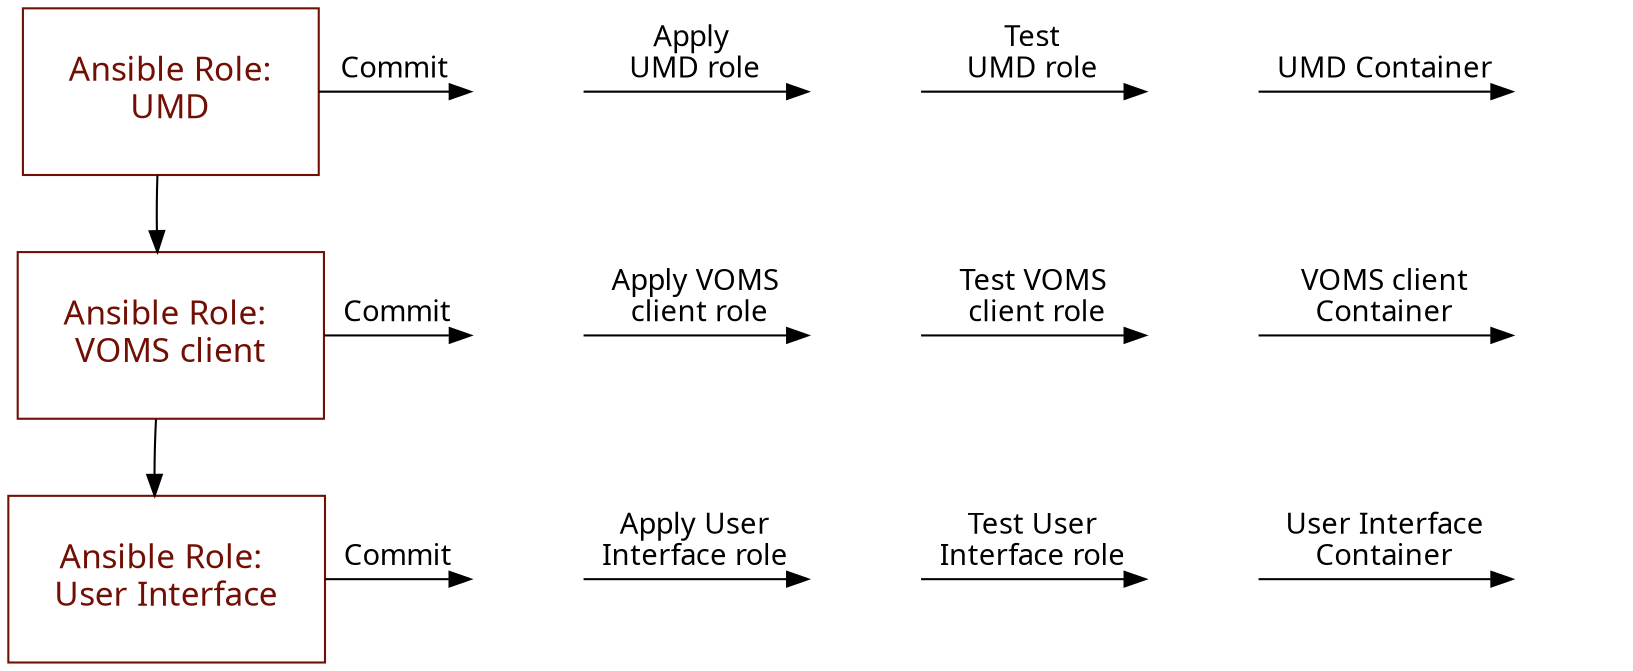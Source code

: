 digraph UMD_UI {
  dpi=100;
  center=true;
  umd_repo [
    group=repo;
    image="GitHub-Mark-64px.png";
    height=0.75
    color=white;
    width=0.75;
    label="";
    fixedsize=true;   
  ]
  umd [
    shape=rectangle;
    color="#720F04";
    fontcolor="#720F04";
    fontname="Permanent Marker";
    fontsize="16";
    label="Ansible Role:\nUMD";
    margin=.3;
  ];
  apply_umd [
    group=apply_role;
    image="./Ansible-Mark-Large-RGB-Black.png";
    height=0.75
    color=white;
    width=0.75;
    label="";
    fixedsize=true;
  ];
  test_umd [
    group=test;
    image="testinfra_logo.png"
    height=0.75;
    width=0.75;
    color=white;
    label="";
    fixedsize=true;
  ];
  umd_product_container [
    group=container;
    image="quay-emoji.png"
    height=0.75;
    width=0.75;
    color=white;
    label="";
    fixedsize=true;
  ];
  voms_client_repo [
    group=repo;
    image="GitHub-Mark-64px.png";
    height=0.75
    color=white;
    width=0.75;
    label="";
    fixedsize=true;   
  ];
  voms_client [
    shape=rectangle;
    color="#720F04";
    fontcolor="#720F
    04;"
    fontname="Permanent Marker";
    fontsize="16";
    label="Ansible Role: \nVOMS client";
    margin=.3
  ];
  apply_voms_client [
    group=apply_role;
    image="./Ansible-Mark-Large-RGB-Black.png";
    height=0.75
    color=white;
    width=0.75;
    label="";
    fixedsize=true;
  ];
  test_voms_client [
    group=test;
    image="testinfra_logo.png"
    height=0.75;
    width=0.75;
    color=white;
    label="";
    fixedsize=true;
  ];
  voms_client_product_container [
    group=container;
    image="quay-emoji.png"
    height=0.75;
    width=0.75;
    color=white;
    label="";
    fixedsize=true;
  ];
  ui_repo [
    group=repo;
    image="GitHub-Mark-64px.png";
    height=0.75
    color=white;
    width=0.75;
    label="";
    fixedsize=true;   
  ];
  ui [
    shape=rectangle;
    color="#720F04";
    fontcolor="#720F04;"
    fontname="Permanent Marker";
    fontsize="16";
    label="Ansible Role: \nUser Interface";
    margin=.3;
  ];
  apply_ui [
    group=apply_role;
    image="./Ansible-Mark-Large-RGB-Black.png";
    height=0.75
    color=white;
    width=0.75;
    label="";
    fixedsize=true;
  ]
  test_ui [
    group=test;
    image="testinfra_logo.png"
    height=0.75;
    width=0.75;
    color=white;
    label="";
    fixedsize=true;
  ];
  ui_product_container [
    group=container;
    image="quay-emoji.png"
    height=0.75;
    width=0.75;
    color=white;
    label="";
    fixedsize=true;
  ];

  // Define Role dependency tree
  umd -> voms_client;
  voms_client -> ui;
  
  // Define the UMD process
  umd -> umd_repo [
    label="Commit";
    fontname="IBM Plex Mono";
  ]
  umd_repo -> apply_umd [ 
    label="Apply \nUMD role";
    fontname="IBM Plex Mono";
    ];
  apply_umd -> test_umd [
    label="Test\nUMD role";
    fontname="IBM Plex Mono";
  ];
  test_umd -> umd_product_container [
    label="UMD Container";
    fontname="IBM Plex Mono";
  ];

  // Define VOMS client process
  voms_client -> voms_client_repo [
    label="Commit";
    fontname="IBM Plex Mono";
  ]
  voms_client_repo -> apply_voms_client [
    label="Apply VOMS\n client role";
    fontname="IBM Plex Mono";
  ];
  apply_voms_client->test_voms_client [
    label="Test VOMS\n client role";
    fontname="IBM Plex Mono";
  ];
  test_voms_client -> voms_client_product_container [
    label="VOMS client\nContainer";
    fontname="IBM Plex Mono";
  ];

  // define UI process
  ui -> ui_repo [
    label="Commit";
    fontname="IBM Plex Mono";
  ];
  ui_repo -> apply_ui [
    label="Apply User\nInterface role";
    fontname="IBM Plex Mono";
  ];
  apply_ui -> test_ui [
    label="Test User\nInterface role";
    fontname="IBM Plex Mono";
  ];
  test_ui -> ui_product_container [
    label="User Interface\nContainer";
    fontname="IBM Plex Mono";
  ];
  
  // align deployment items
  {
    edge[style=invis];
    umd->voms_client;
    voms_client->ui;
    umd_repo->voms_client_repo;
    voms_client_repo->ui_repo;
    apply_umd->apply_voms_client;
    apply_voms_client->apply_ui;
    test_umd->test_voms_client;
    test_voms_client->test_ui;
    umd_product_container->voms_client_product_container;
    voms_client_product_container->ui_product_container;
  }

  { // align umd process items 
    rank = same;
    umd;
    umd_repo
    apply_umd;
    test_umd
    umd_product_container;
  }
  { // align voms-client process items
    rank=same; 
    voms_client; 
    voms_client_repo;
    apply_voms_client;
    test_voms_client;
    voms_client_product_container 
    };
    {// align UI process items
      rank=same;
      ui;
      ui_repo;
      apply_ui;
      test_ui;
      ui_product_container;
    }
}
